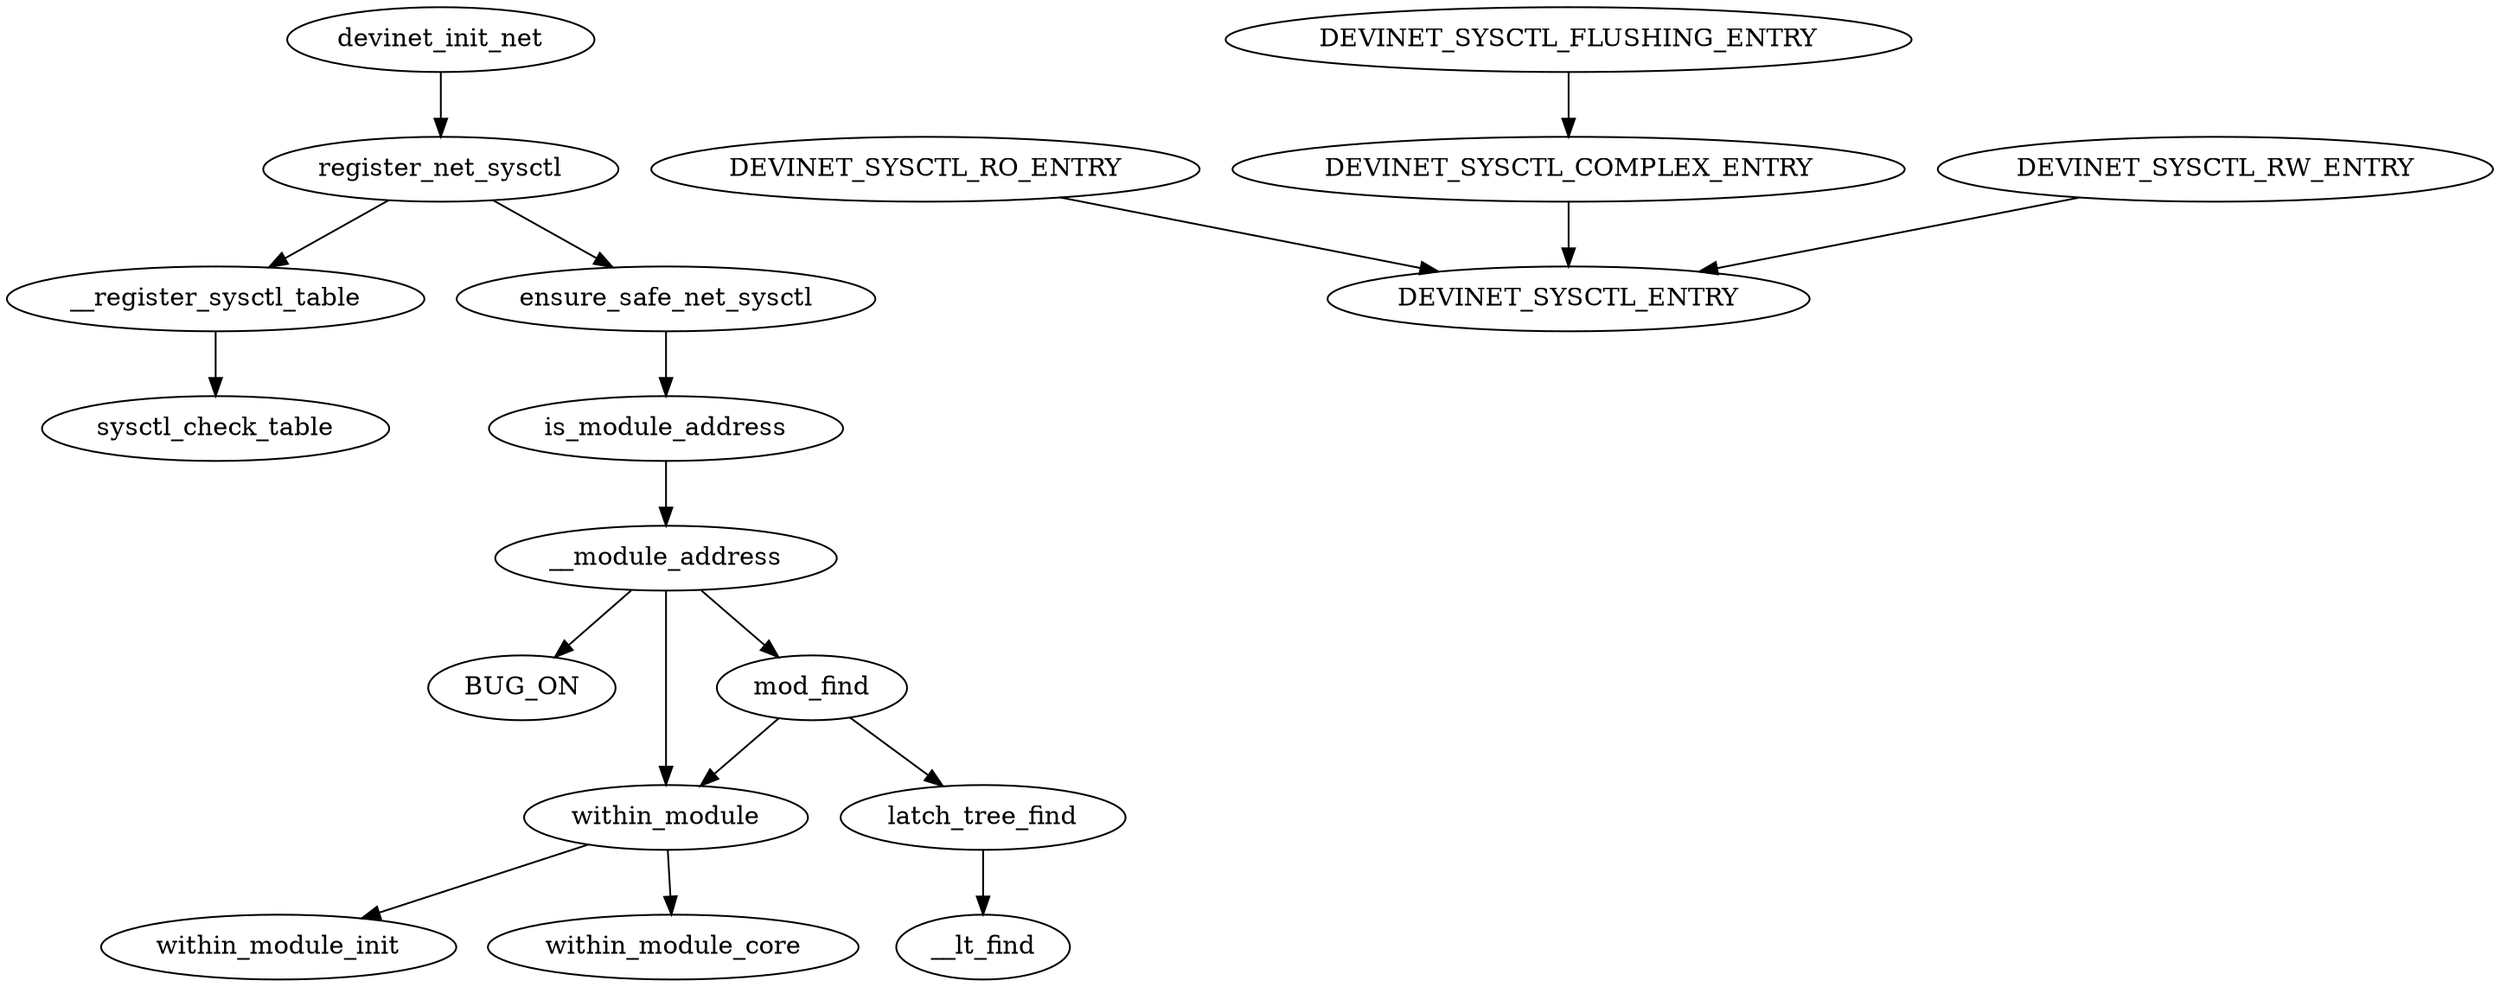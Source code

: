 digraph "/home/cendes/Documents/masters_thesis/ocloz/knob_graphs/ip_forward.dot" {
	 __register_sysctl_table -> sysctl_check_table
	 __module_address -> BUG_ON
	 within_module -> within_module_init
	 within_module -> within_module_core
	 latch_tree_find -> __lt_find
	 is_module_address -> __module_address
	 ensure_safe_net_sysctl -> is_module_address
	 register_net_sysctl -> ensure_safe_net_sysctl
	 DEVINET_SYSCTL_RO_ENTRY -> DEVINET_SYSCTL_ENTRY
	 DEVINET_SYSCTL_COMPLEX_ENTRY -> DEVINET_SYSCTL_ENTRY
	 DEVINET_SYSCTL_RW_ENTRY -> DEVINET_SYSCTL_ENTRY
	 mod_find -> latch_tree_find
	 __module_address -> mod_find
	 __module_address -> within_module
	 mod_find -> within_module
	 devinet_init_net -> register_net_sysctl
	 register_net_sysctl -> __register_sysctl_table
	 DEVINET_SYSCTL_FLUSHING_ENTRY -> DEVINET_SYSCTL_COMPLEX_ENTRY
}
